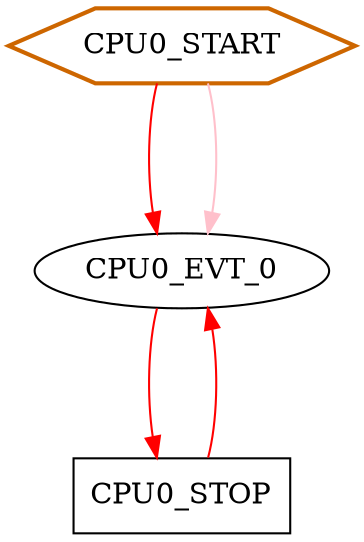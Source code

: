 digraph G {
graph [root="Demo",rankdir   = TB, nodesep           = 0.6, mindist     = 1.0, ranksep = 1.0, overlap = false]
node [style     = "filled", fillcolor = "white", color = "black"]
CPU0_EVT_0[cpu="0", flags="0x00000002", type="tmsg", toffs="0", pattern="CPU0_PATTERN", patentry="false", patexit="false", beamproc="undefined", bpentry="false", bpexit="false", fid="1", gid="4095", evtno="0", beamin="0", sid="0", bpid="0", reqnobeam="0", vacc="0", id="0x1fff000000000000", par="0x1234567890abcdef", tef="0", shape     = "oval", fillcolor = "white"];
CPU0_START[cpu="0", flags="0x00002004", type="flow", tvalid="0", toffs="0", pattern="CPU0_PATTERN", patentry="true", patexit="false", beamproc="undefined", bpentry="false", bpexit="false", qty="1", shape     = "hexagon", fillcolor = "white", penwidth=2, color = "darkorange3"];
CPU0_STOP[cpu="0", flags="0x00000007", type="block", tperiod="1000000000", pattern="CPU0_PATTERN", patentry="false", patexit="false", beamproc="undefined", bpentry="false", bpexit="false", qlo="false", qhi="false", qil="false", shape     = "rectangle", fillcolor = "white"];
CPU0_EVT_0->CPU0_STOP [type="defdst", color     = "red"];
CPU0_START->CPU0_EVT_0 [type="defdst", color     = "red"];
CPU0_START->CPU0_EVT_0 [type="flowdst", color     = "pink"];
CPU0_STOP->CPU0_EVT_0 [type="defdst", color     = "red"];
}
